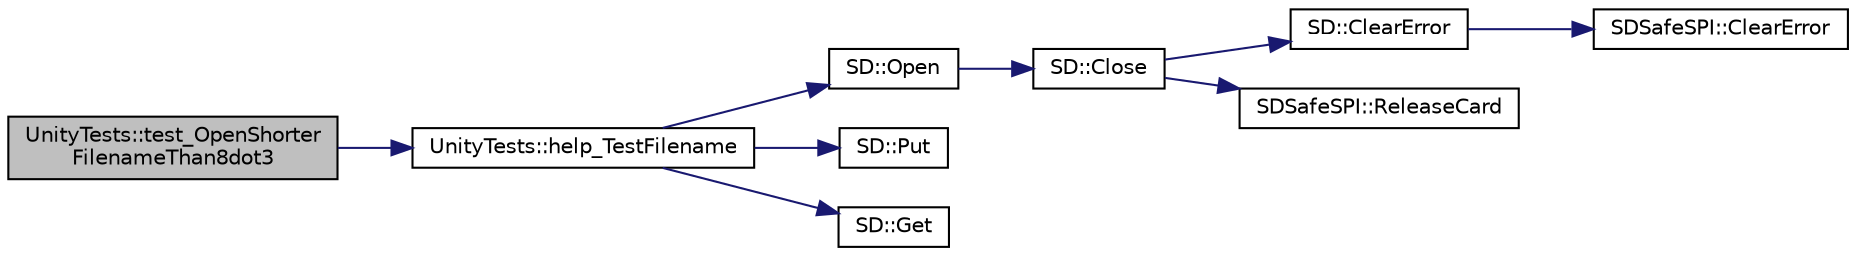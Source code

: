 digraph "UnityTests::test_OpenShorterFilenameThan8dot3"
{
  edge [fontname="Helvetica",fontsize="10",labelfontname="Helvetica",labelfontsize="10"];
  node [fontname="Helvetica",fontsize="10",shape=record];
  rankdir="LR";
  Node1 [label="UnityTests::test_OpenShorter\lFilenameThan8dot3",height=0.2,width=0.4,color="black", fillcolor="grey75", style="filled" fontcolor="black"];
  Node1 -> Node2 [color="midnightblue",fontsize="10",style="solid",fontname="Helvetica"];
  Node2 [label="UnityTests::help_TestFilename",height=0.2,width=0.4,color="black", fillcolor="white", style="filled",URL="$classUnityTests.html#ae62d3f57a144b9dd3c5afe8033495bfe"];
  Node2 -> Node3 [color="midnightblue",fontsize="10",style="solid",fontname="Helvetica"];
  Node3 [label="SD::Open",height=0.2,width=0.4,color="black", fillcolor="white", style="filled",URL="$classSD.html#a95cbb406b7742bd4daf2438aff9b15d3",tooltip="Close any currently open file, and open a new one with the given file name and mode."];
  Node3 -> Node4 [color="midnightblue",fontsize="10",style="solid",fontname="Helvetica"];
  Node4 [label="SD::Close",height=0.2,width=0.4,color="black", fillcolor="white", style="filled",URL="$classSD.html#a3565db73bb04735026ed9ce454eb52eb",tooltip="Flush and close the currently open file if any."];
  Node4 -> Node5 [color="midnightblue",fontsize="10",style="solid",fontname="Helvetica"];
  Node5 [label="SD::ClearError",height=0.2,width=0.4,color="black", fillcolor="white", style="filled",URL="$classSD.html#ae3d681225cee64a2c7c1722f1cd9b23a",tooltip="Resets the error flag to kNoError."];
  Node5 -> Node6 [color="midnightblue",fontsize="10",style="solid",fontname="Helvetica"];
  Node6 [label="SDSafeSPI::ClearError",height=0.2,width=0.4,color="black", fillcolor="white", style="filled",URL="$classSDSafeSPI.html#a4608c282f5225c559fa836d9867e6e81",tooltip="Resets the error flag to kNoError."];
  Node4 -> Node7 [color="midnightblue",fontsize="10",style="solid",fontname="Helvetica"];
  Node7 [label="SDSafeSPI::ReleaseCard",height=0.2,width=0.4,color="black", fillcolor="white", style="filled",URL="$classSDSafeSPI.html#ae74174a2ead99e536e2942feb9019b76",tooltip="Release the SPI bus and allow other devices to use it."];
  Node2 -> Node8 [color="midnightblue",fontsize="10",style="solid",fontname="Helvetica"];
  Node8 [label="SD::Put",height=0.2,width=0.4,color="black", fillcolor="white", style="filled",URL="$classSD.html#acfe73fe276680c165b8fd211cd88890b",tooltip="Write a single character to the file."];
  Node2 -> Node9 [color="midnightblue",fontsize="10",style="solid",fontname="Helvetica"];
  Node9 [label="SD::Get",height=0.2,width=0.4,color="black", fillcolor="white", style="filled",URL="$classSD.html#a4fb4b6776d3ab8c685f7002119d9532c",tooltip="Read and return a single character from the currently open file."];
}
